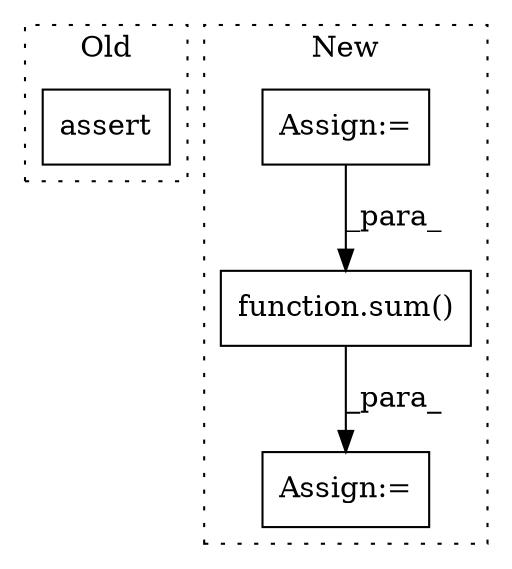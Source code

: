digraph G {
subgraph cluster0 {
1 [label="assert" a="65" s="2656" l="7" shape="box"];
label = "Old";
style="dotted";
}
subgraph cluster1 {
2 [label="function.sum()" a="75" s="1667,1676" l="4,1" shape="box"];
3 [label="Assign:=" a="68" s="1574" l="3" shape="box"];
4 [label="Assign:=" a="68" s="1664" l="3" shape="box"];
label = "New";
style="dotted";
}
2 -> 4 [label="_para_"];
3 -> 2 [label="_para_"];
}